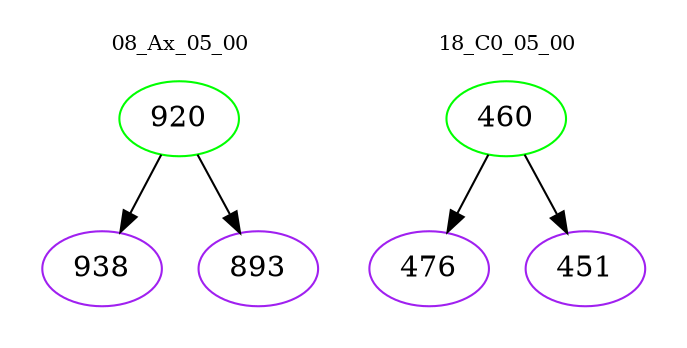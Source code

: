 digraph{
subgraph cluster_0 {
color = white
label = "08_Ax_05_00";
fontsize=10;
T0_920 [label="920", color="green"]
T0_920 -> T0_938 [color="black"]
T0_938 [label="938", color="purple"]
T0_920 -> T0_893 [color="black"]
T0_893 [label="893", color="purple"]
}
subgraph cluster_1 {
color = white
label = "18_C0_05_00";
fontsize=10;
T1_460 [label="460", color="green"]
T1_460 -> T1_476 [color="black"]
T1_476 [label="476", color="purple"]
T1_460 -> T1_451 [color="black"]
T1_451 [label="451", color="purple"]
}
}
